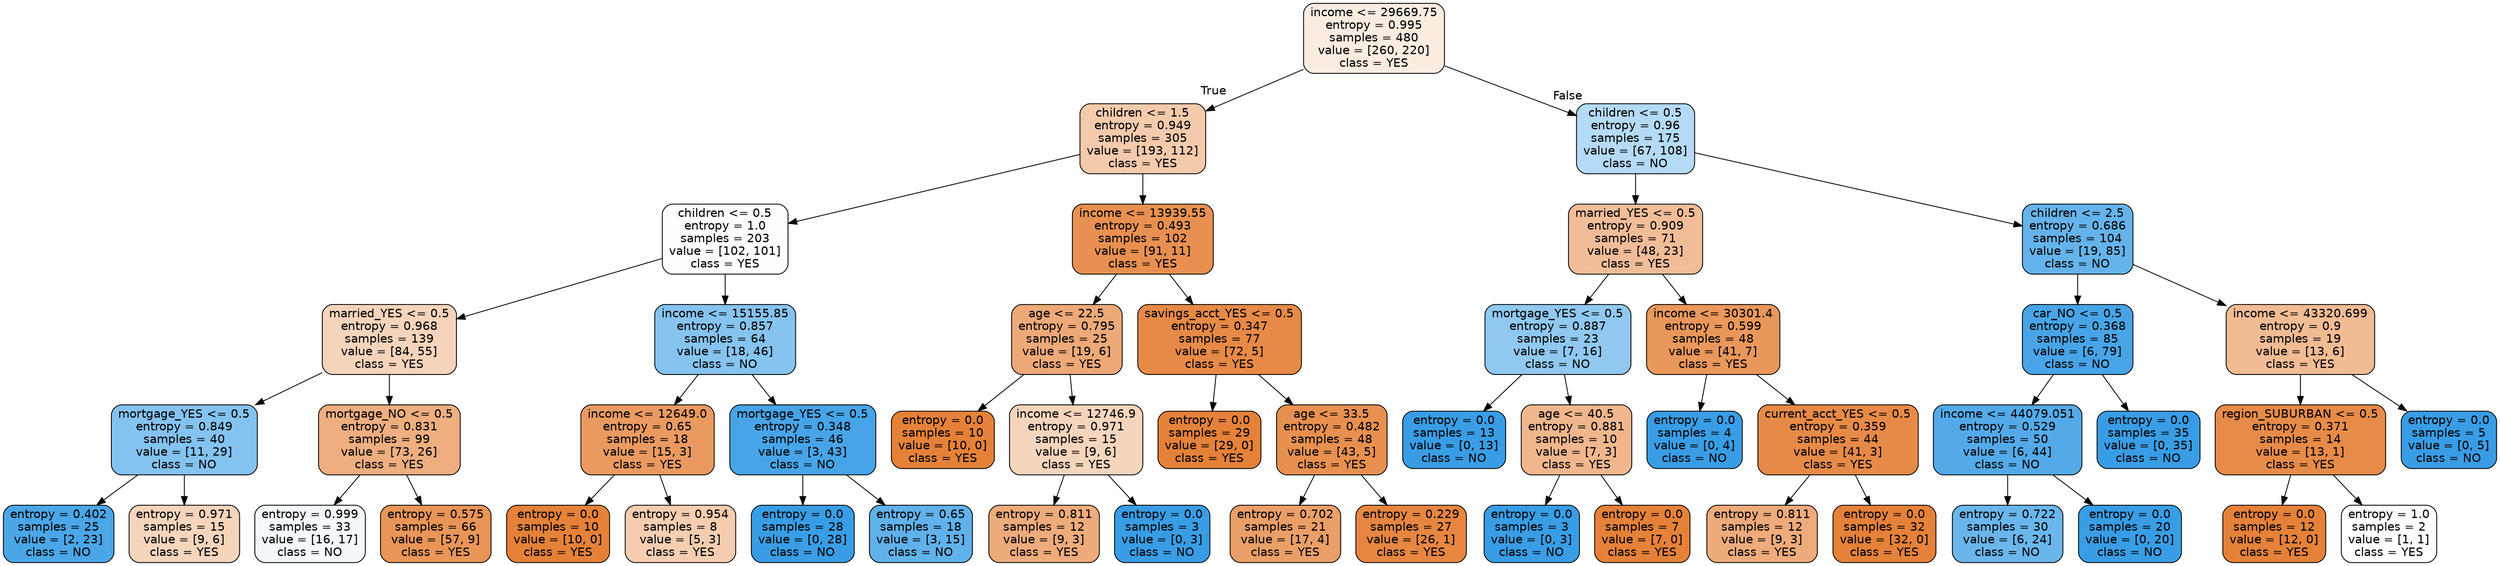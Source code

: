 digraph Tree {
node [shape=box, style="filled, rounded", color="black", fontname=helvetica] ;
edge [fontname=helvetica] ;
0 [label="income <= 29669.75\nentropy = 0.995\nsamples = 480\nvalue = [260, 220]\nclass = YES", fillcolor="#fbece1"] ;
1 [label="children <= 1.5\nentropy = 0.949\nsamples = 305\nvalue = [193, 112]\nclass = YES", fillcolor="#f4caac"] ;
0 -> 1 [labeldistance=2.5, labelangle=45, headlabel="True"] ;
2 [label="children <= 0.5\nentropy = 1.0\nsamples = 203\nvalue = [102, 101]\nclass = YES", fillcolor="#fffefd"] ;
1 -> 2 ;
3 [label="married_YES <= 0.5\nentropy = 0.968\nsamples = 139\nvalue = [84, 55]\nclass = YES", fillcolor="#f6d4bb"] ;
2 -> 3 ;
4 [label="mortgage_YES <= 0.5\nentropy = 0.849\nsamples = 40\nvalue = [11, 29]\nclass = NO", fillcolor="#84c2ef"] ;
3 -> 4 ;
5 [label="entropy = 0.402\nsamples = 25\nvalue = [2, 23]\nclass = NO", fillcolor="#4aa6e7"] ;
4 -> 5 ;
6 [label="entropy = 0.971\nsamples = 15\nvalue = [9, 6]\nclass = YES", fillcolor="#f6d5bd"] ;
4 -> 6 ;
7 [label="mortgage_NO <= 0.5\nentropy = 0.831\nsamples = 99\nvalue = [73, 26]\nclass = YES", fillcolor="#eeae80"] ;
3 -> 7 ;
8 [label="entropy = 0.999\nsamples = 33\nvalue = [16, 17]\nclass = NO", fillcolor="#f3f9fd"] ;
7 -> 8 ;
9 [label="entropy = 0.575\nsamples = 66\nvalue = [57, 9]\nclass = YES", fillcolor="#e99558"] ;
7 -> 9 ;
10 [label="income <= 15155.85\nentropy = 0.857\nsamples = 64\nvalue = [18, 46]\nclass = NO", fillcolor="#86c3ef"] ;
2 -> 10 ;
11 [label="income <= 12649.0\nentropy = 0.65\nsamples = 18\nvalue = [15, 3]\nclass = YES", fillcolor="#ea9a61"] ;
10 -> 11 ;
12 [label="entropy = 0.0\nsamples = 10\nvalue = [10, 0]\nclass = YES", fillcolor="#e58139"] ;
11 -> 12 ;
13 [label="entropy = 0.954\nsamples = 8\nvalue = [5, 3]\nclass = YES", fillcolor="#f5cdb0"] ;
11 -> 13 ;
14 [label="mortgage_YES <= 0.5\nentropy = 0.348\nsamples = 46\nvalue = [3, 43]\nclass = NO", fillcolor="#47a4e7"] ;
10 -> 14 ;
15 [label="entropy = 0.0\nsamples = 28\nvalue = [0, 28]\nclass = NO", fillcolor="#399de5"] ;
14 -> 15 ;
16 [label="entropy = 0.65\nsamples = 18\nvalue = [3, 15]\nclass = NO", fillcolor="#61b1ea"] ;
14 -> 16 ;
17 [label="income <= 13939.55\nentropy = 0.493\nsamples = 102\nvalue = [91, 11]\nclass = YES", fillcolor="#e89051"] ;
1 -> 17 ;
18 [label="age <= 22.5\nentropy = 0.795\nsamples = 25\nvalue = [19, 6]\nclass = YES", fillcolor="#eda978"] ;
17 -> 18 ;
19 [label="entropy = 0.0\nsamples = 10\nvalue = [10, 0]\nclass = YES", fillcolor="#e58139"] ;
18 -> 19 ;
20 [label="income <= 12746.9\nentropy = 0.971\nsamples = 15\nvalue = [9, 6]\nclass = YES", fillcolor="#f6d5bd"] ;
18 -> 20 ;
21 [label="entropy = 0.811\nsamples = 12\nvalue = [9, 3]\nclass = YES", fillcolor="#eeab7b"] ;
20 -> 21 ;
22 [label="entropy = 0.0\nsamples = 3\nvalue = [0, 3]\nclass = NO", fillcolor="#399de5"] ;
20 -> 22 ;
23 [label="savings_acct_YES <= 0.5\nentropy = 0.347\nsamples = 77\nvalue = [72, 5]\nclass = YES", fillcolor="#e78a47"] ;
17 -> 23 ;
24 [label="entropy = 0.0\nsamples = 29\nvalue = [29, 0]\nclass = YES", fillcolor="#e58139"] ;
23 -> 24 ;
25 [label="age <= 33.5\nentropy = 0.482\nsamples = 48\nvalue = [43, 5]\nclass = YES", fillcolor="#e89050"] ;
23 -> 25 ;
26 [label="entropy = 0.702\nsamples = 21\nvalue = [17, 4]\nclass = YES", fillcolor="#eb9f68"] ;
25 -> 26 ;
27 [label="entropy = 0.229\nsamples = 27\nvalue = [26, 1]\nclass = YES", fillcolor="#e68641"] ;
25 -> 27 ;
28 [label="children <= 0.5\nentropy = 0.96\nsamples = 175\nvalue = [67, 108]\nclass = NO", fillcolor="#b4daf5"] ;
0 -> 28 [labeldistance=2.5, labelangle=-45, headlabel="False"] ;
29 [label="married_YES <= 0.5\nentropy = 0.909\nsamples = 71\nvalue = [48, 23]\nclass = YES", fillcolor="#f1bd98"] ;
28 -> 29 ;
30 [label="mortgage_YES <= 0.5\nentropy = 0.887\nsamples = 23\nvalue = [7, 16]\nclass = NO", fillcolor="#90c8f0"] ;
29 -> 30 ;
31 [label="entropy = 0.0\nsamples = 13\nvalue = [0, 13]\nclass = NO", fillcolor="#399de5"] ;
30 -> 31 ;
32 [label="age <= 40.5\nentropy = 0.881\nsamples = 10\nvalue = [7, 3]\nclass = YES", fillcolor="#f0b78e"] ;
30 -> 32 ;
33 [label="entropy = 0.0\nsamples = 3\nvalue = [0, 3]\nclass = NO", fillcolor="#399de5"] ;
32 -> 33 ;
34 [label="entropy = 0.0\nsamples = 7\nvalue = [7, 0]\nclass = YES", fillcolor="#e58139"] ;
32 -> 34 ;
35 [label="income <= 30301.4\nentropy = 0.599\nsamples = 48\nvalue = [41, 7]\nclass = YES", fillcolor="#e9975b"] ;
29 -> 35 ;
36 [label="entropy = 0.0\nsamples = 4\nvalue = [0, 4]\nclass = NO", fillcolor="#399de5"] ;
35 -> 36 ;
37 [label="current_acct_YES <= 0.5\nentropy = 0.359\nsamples = 44\nvalue = [41, 3]\nclass = YES", fillcolor="#e78a47"] ;
35 -> 37 ;
38 [label="entropy = 0.811\nsamples = 12\nvalue = [9, 3]\nclass = YES", fillcolor="#eeab7b"] ;
37 -> 38 ;
39 [label="entropy = 0.0\nsamples = 32\nvalue = [32, 0]\nclass = YES", fillcolor="#e58139"] ;
37 -> 39 ;
40 [label="children <= 2.5\nentropy = 0.686\nsamples = 104\nvalue = [19, 85]\nclass = NO", fillcolor="#65b3eb"] ;
28 -> 40 ;
41 [label="car_NO <= 0.5\nentropy = 0.368\nsamples = 85\nvalue = [6, 79]\nclass = NO", fillcolor="#48a4e7"] ;
40 -> 41 ;
42 [label="income <= 44079.051\nentropy = 0.529\nsamples = 50\nvalue = [6, 44]\nclass = NO", fillcolor="#54aae9"] ;
41 -> 42 ;
43 [label="entropy = 0.722\nsamples = 30\nvalue = [6, 24]\nclass = NO", fillcolor="#6ab6ec"] ;
42 -> 43 ;
44 [label="entropy = 0.0\nsamples = 20\nvalue = [0, 20]\nclass = NO", fillcolor="#399de5"] ;
42 -> 44 ;
45 [label="entropy = 0.0\nsamples = 35\nvalue = [0, 35]\nclass = NO", fillcolor="#399de5"] ;
41 -> 45 ;
46 [label="income <= 43320.699\nentropy = 0.9\nsamples = 19\nvalue = [13, 6]\nclass = YES", fillcolor="#f1bb94"] ;
40 -> 46 ;
47 [label="region_SUBURBAN <= 0.5\nentropy = 0.371\nsamples = 14\nvalue = [13, 1]\nclass = YES", fillcolor="#e78b48"] ;
46 -> 47 ;
48 [label="entropy = 0.0\nsamples = 12\nvalue = [12, 0]\nclass = YES", fillcolor="#e58139"] ;
47 -> 48 ;
49 [label="entropy = 1.0\nsamples = 2\nvalue = [1, 1]\nclass = YES", fillcolor="#ffffff"] ;
47 -> 49 ;
50 [label="entropy = 0.0\nsamples = 5\nvalue = [0, 5]\nclass = NO", fillcolor="#399de5"] ;
46 -> 50 ;
}